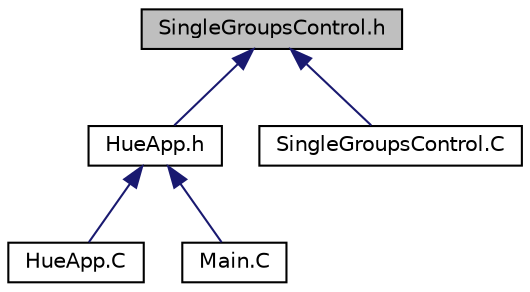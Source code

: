 digraph "SingleGroupsControl.h"
{
  edge [fontname="Helvetica",fontsize="10",labelfontname="Helvetica",labelfontsize="10"];
  node [fontname="Helvetica",fontsize="10",shape=record];
  Node1 [label="SingleGroupsControl.h",height=0.2,width=0.4,color="black", fillcolor="grey75", style="filled", fontcolor="black"];
  Node1 -> Node2 [dir="back",color="midnightblue",fontsize="10",style="solid",fontname="Helvetica"];
  Node2 [label="HueApp.h",height=0.2,width=0.4,color="black", fillcolor="white", style="filled",URL="$HueApp_8h_source.html"];
  Node2 -> Node3 [dir="back",color="midnightblue",fontsize="10",style="solid",fontname="Helvetica"];
  Node3 [label="HueApp.C",height=0.2,width=0.4,color="black", fillcolor="white", style="filled",URL="$HueApp_8C.html",tooltip="the main application "];
  Node2 -> Node4 [dir="back",color="midnightblue",fontsize="10",style="solid",fontname="Helvetica"];
  Node4 [label="Main.C",height=0.2,width=0.4,color="black", fillcolor="white", style="filled",URL="$Main_8C.html",tooltip="The main to run the server. "];
  Node1 -> Node5 [dir="back",color="midnightblue",fontsize="10",style="solid",fontname="Helvetica"];
  Node5 [label="SingleGroupsControl.C",height=0.2,width=0.4,color="black", fillcolor="white", style="filled",URL="$SingleGroupsControl_8C.html",tooltip="Application for deleting and altering states of individual groups. "];
}
